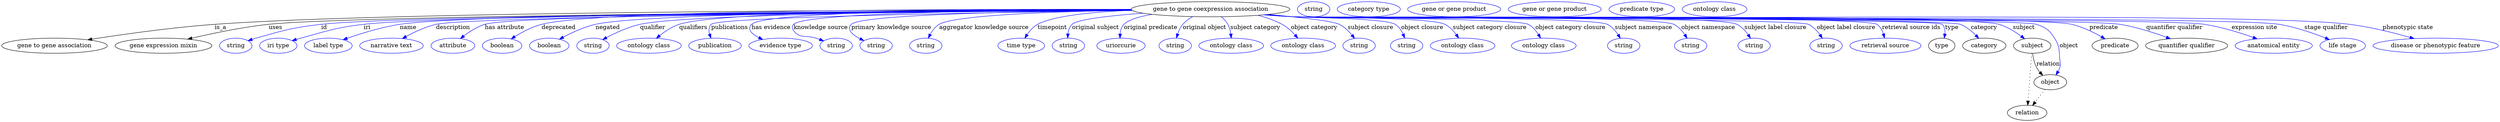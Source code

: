 digraph {
	graph [bb="0,0,5930.3,283"];
	node [label="\N"];
	"gene to gene coexpression association"	[height=0.5,
		label="gene to gene coexpression association",
		pos="2869.4,265",
		width=5.2356];
	"gene to gene association"	[height=0.5,
		pos="125.44,178",
		width=3.4844];
	"gene to gene coexpression association" -> "gene to gene association"	[label=is_a,
		lp="518.44,221.5",
		pos="e,203.92,192.07 2681,264.04 2198.3,263.7 925.88,259.81 504.44,229 404.51,221.69 290.63,205.62 214.01,193.65"];
	"gene expression mixin"	[height=0.5,
		pos="383.44,178",
		width=3.1955];
	"gene to gene coexpression association" -> "gene expression mixin"	[label=uses,
		lp="648.94,221.5",
		pos="e,440.84,193.63 2681.9,263.03 2180.5,260.16 832.96,250.52 632.44,229 570.3,222.33 500.64,207.72 450.84,196.01"];
	id	[color=blue,
		height=0.5,
		label=string,
		pos="554.44,178",
		width=1.0652];
	"gene to gene coexpression association" -> id	[color=blue,
		label=id,
		lp="764.44,221.5",
		pos="e,583.43,189.95 2682,262.96 2200.6,260.01 945.26,250.35 757.44,229 687.46,221.05 670.22,215.13 602.44,196 599.33,195.12 596.14,194.15 \
592.94,193.13",
		style=solid];
	iri	[color=blue,
		height=0.5,
		label="iri type",
		pos="655.44,178",
		width=1.2277];
	"gene to gene coexpression association" -> iri	[color=blue,
		label=iri,
		lp="866.44,221.5",
		pos="e,688.38,190.09 2682.1,262.87 2217.4,259.75 1036.1,249.87 858.44,229 790.64,221.03 774.34,213.78 708.44,196 705.07,195.09 701.6,\
194.1 698.12,193.07",
		style=solid];
	name	[color=blue,
		height=0.5,
		label="label type",
		pos="774.44,178",
		width=1.5707];
	"gene to gene coexpression association" -> name	[color=blue,
		label=name,
		lp="964.44,221.5",
		pos="e,809.3,192.25 2681.4,263.44 2230.5,261.69 1112.6,254.78 944.44,229 900.85,222.32 852.77,207.44 818.9,195.64",
		style=solid];
	description	[color=blue,
		height=0.5,
		label="narrative text",
		pos="924.44,178",
		width=2.0943];
	"gene to gene coexpression association" -> description	[color=blue,
		label=description,
		lp="1069.9,221.5",
		pos="e,950.05,195.01 2682.3,262.57 2230.1,258.83 1108.7,247.71 1029.4,229 1004.7,223.16 978.84,210.95 959,200.06",
		style=solid];
	"has attribute"	[color=blue,
		height=0.5,
		label=attribute,
		pos="1069.4,178",
		width=1.4443];
	"gene to gene coexpression association" -> "has attribute"	[color=blue,
		label="has attribute",
		lp="1191.4,221.5",
		pos="e,1087,194.97 2682,263.01 2250.2,260.36 1216.6,251.66 1144.4,229 1126.4,223.33 1108.7,211.87 1095,201.34",
		style=solid];
	deprecated	[color=blue,
		height=0.5,
		label=boolean,
		pos="1186.4,178",
		width=1.2999];
	"gene to gene coexpression association" -> deprecated	[color=blue,
		label=deprecated,
		lp="1319.9,221.5",
		pos="e,1207.8,194.26 2680.8,264.79 2288.8,265.71 1411.5,263.79 1279.4,229 1256.9,223.07 1233.9,210.74 1216.4,199.8",
		style=solid];
	negated	[color=blue,
		height=0.5,
		label=boolean,
		pos="1298.4,178",
		width=1.2999];
	"gene to gene coexpression association" -> negated	[color=blue,
		label=negated,
		lp="1436.4,221.5",
		pos="e,1322.5,193.52 2681.2,263.73 2314.2,262.59 1528.1,256.87 1407.4,229 1380.6,222.8 1352.3,209.63 1331.3,198.37",
		style=solid];
	qualifier	[color=blue,
		height=0.5,
		label=string,
		pos="1401.4,178",
		width=1.0652];
	"gene to gene coexpression association" -> qualifier	[color=blue,
		label=qualifier,
		lp="1543.4,221.5",
		pos="e,1424.5,192.57 2681.6,263.24 2335.9,261.22 1624,254.06 1513.4,229 1485.1,222.58 1455.1,208.79 1433.3,197.31",
		style=solid];
	qualifiers	[color=blue,
		height=0.5,
		label="ontology class",
		pos="1534.4,178",
		width=2.1304];
	"gene to gene coexpression association" -> qualifiers	[color=blue,
		label=qualifiers,
		lp="1639.9,221.5",
		pos="e,1552.1,195.66 2680.9,264.7 2353.6,265.05 1705.5,261.52 1606.4,229 1589.5,223.43 1572.9,212.47 1560,202.22",
		style=solid];
	publications	[color=blue,
		height=0.5,
		label=publication,
		pos="1691.4,178",
		width=1.7332];
	"gene to gene coexpression association" -> publications	[color=blue,
		label=publications,
		lp="1726.4,221.5",
		pos="e,1681.9,195.99 2683.7,261.81 2354,257.48 1699.6,246.69 1682.4,229 1676.4,222.81 1676.3,214.06 1678.5,205.61",
		style=solid];
	"has evidence"	[color=blue,
		height=0.5,
		label="evidence type",
		pos="1847.4,178",
		width=2.0943];
	"gene to gene coexpression association" -> "has evidence"	[color=blue,
		label="has evidence",
		lp="1824.9,221.5",
		pos="e,1805,192.95 2680.8,264.68 2376.8,264.83 1809.2,260.81 1778.4,229 1766.9,217.05 1778.8,205.96 1795.7,197.27",
		style=solid];
	"knowledge source"	[color=blue,
		height=0.5,
		label=string,
		pos="1979.4,178",
		width=1.0652];
	"gene to gene coexpression association" -> "knowledge source"	[color=blue,
		label="knowledge source",
		lp="1942.9,221.5",
		pos="e,1949.8,189.58 2681.2,264 2401.5,263.06 1905.8,257.36 1878.4,229 1873.8,224.2 1874.6,219.42 1878.4,214 1892.9,193.78 1907.9,204.15 \
1931.4,196 1934.3,195 1937.3,193.97 1940.3,192.92",
		style=solid];
	"primary knowledge source"	[color=blue,
		height=0.5,
		label=string,
		pos="2074.4,178",
		width=1.0652];
	"gene to gene coexpression association" -> "primary knowledge source"	[color=blue,
		label="primary knowledge source",
		lp="2110.4,221.5",
		pos="e,2045.7,189.95 2682.1,262.82 2437.7,260.35 2038.2,252.69 2015.4,229 2003.5,216.54 2018.4,203.99 2036.3,194.57",
		style=solid];
	"aggregator knowledge source"	[color=blue,
		height=0.5,
		label=string,
		pos="2192.4,178",
		width=1.0652];
	"gene to gene coexpression association" -> "aggregator knowledge source"	[color=blue,
		label="aggregator knowledge source",
		lp="2330.9,221.5",
		pos="e,2198.5,196.02 2682.5,262.47 2506.2,259.64 2263.3,251.63 2224.4,229 2215.2,223.61 2208.2,214.35 2203.1,205.26",
		style=solid];
	timepoint	[color=blue,
		height=0.5,
		label="time type",
		pos="2419.4,178",
		width=1.5346];
	"gene to gene coexpression association" -> timepoint	[color=blue,
		label=timepoint,
		lp="2493.4,221.5",
		pos="e,2427.9,195.97 2682.7,262.45 2593.2,258.85 2497.1,249.94 2458.4,229 2448.2,223.43 2439.7,213.89 2433.3,204.63",
		style=solid];
	"original subject"	[color=blue,
		height=0.5,
		label=string,
		pos="2531.4,178",
		width=1.0652];
	"gene to gene coexpression association" -> "original subject"	[color=blue,
		label="original subject",
		lp="2596.4,221.5",
		pos="e,2529.7,196.27 2709,255.46 2632,249.82 2553.6,241.2 2540.4,229 2534.3,223.25 2531.4,214.83 2530.3,206.52",
		style=solid];
	"original predicate"	[color=blue,
		height=0.5,
		label=uriorcurie,
		pos="2656.4,178",
		width=1.5887];
	"gene to gene coexpression association" -> "original predicate"	[color=blue,
		label="original predicate",
		lp="2726.9,221.5",
		pos="e,2654.1,196.02 2730.6,252.77 2700.3,247.59 2674.1,240.03 2663.4,229 2657.6,222.99 2655.1,214.49 2654.4,206.2",
		style=solid];
	"original object"	[color=blue,
		height=0.5,
		label=string,
		pos="2785.4,178",
		width=1.0652];
	"gene to gene coexpression association" -> "original object"	[color=blue,
		label="original object",
		lp="2854.9,221.5",
		pos="e,2788.4,196.35 2826.7,247.27 2818.1,242.4 2809.8,236.35 2803.4,229 2797.8,222.53 2793.9,214.18 2791.2,206.16",
		style=solid];
	"subject category"	[color=blue,
		height=0.5,
		label="ontology class",
		pos="2918.4,178",
		width=2.1304];
	"gene to gene coexpression association" -> "subject category"	[color=blue,
		label="subject category",
		lp="2975.9,221.5",
		pos="e,2918.6,196.17 2894.9,247.12 2900.9,241.98 2906.6,235.86 2910.4,229 2914.3,222.15 2916.4,213.99 2917.6,206.26",
		style=solid];
	"object category"	[color=blue,
		height=0.5,
		label="ontology class",
		pos="3089.4,178",
		width=2.1304];
	"gene to gene coexpression association" -> "object category"	[color=blue,
		label="object category",
		lp="3115.9,221.5",
		pos="e,3076.9,195.95 2982,250.48 3001.9,245.43 3021.8,238.51 3039.4,229 3051.1,222.72 3061.8,212.86 3070.3,203.55",
		style=solid];
	"subject closure"	[color=blue,
		height=0.5,
		label=string,
		pos="3222.4,178",
		width=1.0652];
	"gene to gene coexpression association" -> "subject closure"	[color=blue,
		label="subject closure",
		lp="3249.9,221.5",
		pos="e,3211.8,195.4 3006.7,252.65 3080.6,245.77 3159.8,236.82 3175.4,229 3187.1,223.13 3197.4,213.1 3205.4,203.55",
		style=solid];
	"object closure"	[color=blue,
		height=0.5,
		label=string,
		pos="3335.4,178",
		width=1.0652];
	"gene to gene coexpression association" -> "object closure"	[color=blue,
		label="object closure",
		lp="3372.4,221.5",
		pos="e,3330.8,196.36 3003.4,252.3 3024.8,250.49 3046.7,248.66 3067.4,247 3094.2,244.85 3285.9,243.61 3308.4,229 3316.8,223.56 3322.8,\
214.59 3327,205.74",
		style=solid];
	"subject category closure"	[color=blue,
		height=0.5,
		label="ontology class",
		pos="3468.4,178",
		width=2.1304];
	"gene to gene coexpression association" -> "subject category closure"	[color=blue,
		label="subject category closure",
		lp="3532.9,221.5",
		pos="e,3459.1,196.14 3000.7,252.07 3022.9,250.24 3045.8,248.47 3067.4,247 3107.3,244.29 3390.7,246.77 3426.4,229 3437.3,223.59 3446.5,\
213.95 3453.4,204.56",
		style=solid];
	"object category closure"	[color=blue,
		height=0.5,
		label="ontology class",
		pos="3661.4,178",
		width=2.1304];
	"gene to gene coexpression association" -> "object category closure"	[color=blue,
		label="object category closure",
		lp="3724.9,221.5",
		pos="e,3653.8,196.17 2998.8,251.9 3021.6,250.04 3045.2,248.31 3067.4,247 3098.3,245.18 3597,243.38 3624.4,229 3634.6,223.68 3642.7,214.18 \
3648.7,204.88",
		style=solid];
	"subject namespace"	[color=blue,
		height=0.5,
		label=string,
		pos="3851.4,178",
		width=1.0652];
	"gene to gene coexpression association" -> "subject namespace"	[color=blue,
		label="subject namespace",
		lp="3898.4,221.5",
		pos="e,3843.4,195.73 2998,251.81 3021.1,249.95 3045,248.24 3067.4,247 3108.8,244.73 3775.5,247.61 3812.4,229 3823.1,223.62 3831.8,213.79 \
3838.2,204.26",
		style=solid];
	"object namespace"	[color=blue,
		height=0.5,
		label=string,
		pos="4010.4,178",
		width=1.0652];
	"gene to gene coexpression association" -> "object namespace"	[color=blue,
		label="object namespace",
		lp="4052.4,221.5",
		pos="e,4002.1,195.76 2997.4,251.77 3020.7,249.9 3044.8,248.2 3067.4,247 3117.5,244.35 3925.4,251.19 3970.4,229 3981.3,223.66 3990.1,213.83 \
3996.7,204.3",
		style=solid];
	"subject label closure"	[color=blue,
		height=0.5,
		label=string,
		pos="4161.4,178",
		width=1.0652];
	"gene to gene coexpression association" -> "subject label closure"	[color=blue,
		label="subject label closure",
		lp="4212.4,221.5",
		pos="e,4152.8,195.79 2997.2,251.74 3020.5,249.87 3044.7,248.17 3067.4,247 3125.9,244 4067.8,254.48 4120.4,229 4131.4,223.69 4140.5,213.87 \
4147.3,204.33",
		style=solid];
	"object label closure"	[color=blue,
		height=0.5,
		label=string,
		pos="4332.4,178",
		width=1.0652];
	"gene to gene coexpression association" -> "object label closure"	[color=blue,
		label="object label closure",
		lp="4379.9,221.5",
		pos="e,4323.5,195.81 2996.9,251.72 3020.3,249.84 3044.6,248.15 3067.4,247 3101.4,245.3 4259.7,243.58 4290.4,229 4301.6,223.71 4310.8,\
213.9 4317.8,204.36",
		style=solid];
	"retrieval source ids"	[color=blue,
		height=0.5,
		label="retrieval source",
		pos="4473.4,178",
		width=2.347];
	"gene to gene coexpression association" -> "retrieval source ids"	[color=blue,
		label="retrieval source ids",
		lp="4534.9,221.5",
		pos="e,4471.4,196.42 2996.6,251.7 3020.2,249.82 3044.5,248.13 3067.4,247 3105.9,245.1 4421.7,250.79 4453.4,229 4461.2,223.69 4465.9,214.87 \
4468.8,206.11",
		style=solid];
	type	[height=0.5,
		pos="4607.4,178",
		width=0.86659];
	"gene to gene coexpression association" -> type	[color=blue,
		label=type,
		lp="4631.4,221.5",
		pos="e,4613.4,196.12 2996.6,251.68 3020.2,249.8 3044.5,248.12 3067.4,247 3088.8,245.96 4593.4,244.22 4608.4,229 4614.3,223.03 4615.6,\
214.44 4615,206.05",
		style=solid];
	category	[height=0.5,
		pos="4708.4,178",
		width=1.4263];
	"gene to gene coexpression association" -> category	[color=blue,
		label=category,
		lp="4707.9,221.5",
		pos="e,4695.4,195.44 2996.6,251.67 3020.2,249.79 3044.5,248.11 3067.4,247 3111.4,244.87 4610.3,244.74 4651.4,229 4665.5,223.6 4678.5,\
212.99 4688.4,202.93",
		style=solid];
	subject	[height=0.5,
		pos="4822.4,178",
		width=1.2277];
	"gene to gene coexpression association" -> subject	[color=blue,
		label=subject,
		lp="4802.4,221.5",
		pos="e,4804.4,194.55 2996.4,251.68 3020,249.8 3044.4,248.11 3067.4,247 3160.4,242.51 4654.1,255.4 4743.4,229 4762.7,223.31 4781.8,211.44 \
4796.4,200.69",
		style=solid];
	object	[height=0.5,
		pos="4865.4,91",
		width=1.0832];
	"gene to gene coexpression association" -> object	[color=blue,
		label=object,
		lp="4909.4,178",
		pos="e,4878.8,108.09 2996.4,251.67 3020,249.79 3044.4,248.1 3067.4,247 3116.4,244.65 4786.1,245 4832.4,229 4855.2,221.14 4862.3,216.2 \
4875.4,196 4888.9,175.3 4885.5,166.51 4888.4,142 4889.2,135.38 4890.3,133.39 4888.4,127 4887.4,123.55 4885.9,120.13 4884.2,116.85",
		style=solid];
	predicate	[height=0.5,
		pos="5019.4,178",
		width=1.5165];
	"gene to gene coexpression association" -> predicate	[color=blue,
		label=predicate,
		lp="4992.4,221.5",
		pos="e,4995.6,194.35 2996.4,251.66 3020,249.78 3044.4,248.1 3067.4,247 3170,242.1 4816.4,252.5 4916.4,229 4941.3,223.15 4967.2,210.56 \
4986.8,199.47",
		style=solid];
	"quantifier qualifier"	[height=0.5,
		pos="5189.4,178",
		width=2.7081];
	"gene to gene coexpression association" -> "quantifier qualifier"	[color=blue,
		label="quantifier qualifier",
		lp="5160.4,221.5",
		pos="e,5151,194.61 2996.4,251.65 3020,249.77 3044.4,248.09 3067.4,247 3176.4,241.83 4922.7,246.04 5030.4,229 5068.6,222.96 5110.2,209.62 \
5141.3,198.23",
		style=solid];
	"expression site"	[color=blue,
		height=0.5,
		label="anatomical entity",
		pos="5396.4,178",
		width=2.5456];
	"gene to gene coexpression association" -> "expression site"	[color=blue,
		label="expression site",
		lp="5350.9,221.5",
		pos="e,5357.2,194.38 2996.1,251.66 3019.8,249.77 3044.3,248.09 3067.4,247 3187.5,241.35 5112.6,247.12 5231.4,229 5271.4,222.91 5315.1,\
209.33 5347.5,197.86",
		style=solid];
	"stage qualifier"	[color=blue,
		height=0.5,
		label="life stage",
		pos="5560.4,178",
		width=1.4985];
	"gene to gene coexpression association" -> "stage qualifier"	[color=blue,
		label="stage qualifier",
		lp="5520.9,221.5",
		pos="e,5528.8,192.71 2996.1,251.65 3019.8,249.76 3044.3,248.08 3067.4,247 3197.4,240.93 5281.1,250.21 5409.4,229 5447.6,222.69 5489.3,\
208.3 5519.1,196.57",
		style=solid];
	"phenotypic state"	[color=blue,
		height=0.5,
		label="disease or phenotypic feature",
		pos="5781.4,178",
		width=4.1344];
	"gene to gene coexpression association" -> "phenotypic state"	[color=blue,
		label="phenotypic state",
		lp="5715.4,221.5",
		pos="e,5730.2,195 2996.1,251.64 3019.8,249.75 3044.3,248.07 3067.4,247 3345.9,234.07 5299.8,263.26 5576.4,229 5625.6,222.91 5680.1,209.28 \
5720.5,197.79",
		style=solid];
	association_type	[color=blue,
		height=0.5,
		label=string,
		pos="3114.4,265",
		width=1.0652];
	association_category	[color=blue,
		height=0.5,
		label="category type",
		pos="3245.4,265",
		width=2.0762];
	subject -> object	[label=relation,
		lp="4860.4,134.5",
		pos="e,4847.5,107.23 4823.5,159.55 4824.7,149.57 4827.2,137.07 4832.4,127 4834.7,122.68 4837.6,118.52 4840.8,114.66"];
	relation	[height=0.5,
		pos="4810.4,18",
		width=1.2999];
	subject -> relation	[pos="e,4811.7,36.188 4821.1,159.79 4819.1,132.48 4815,78.994 4812.5,46.38",
		style=dotted];
	"gene to gene association_subject"	[color=blue,
		height=0.5,
		label="gene or gene product",
		pos="3448.4,265",
		width=3.0692];
	object -> relation	[pos="e,4823.3,35.54 4853,73.889 4846,64.939 4837.3,53.617 4829.5,43.584",
		style=dotted];
	"gene to gene association_object"	[color=blue,
		height=0.5,
		label="gene or gene product",
		pos="3687.4,265",
		width=3.0692];
	"gene to gene coexpression association_predicate"	[color=blue,
		height=0.5,
		label="predicate type",
		pos="3893.4,265",
		width=2.1665];
	"gene expression mixin_quantifier qualifier"	[color=blue,
		height=0.5,
		label="ontology class",
		pos="4066.4,265",
		width=2.1304];
}

